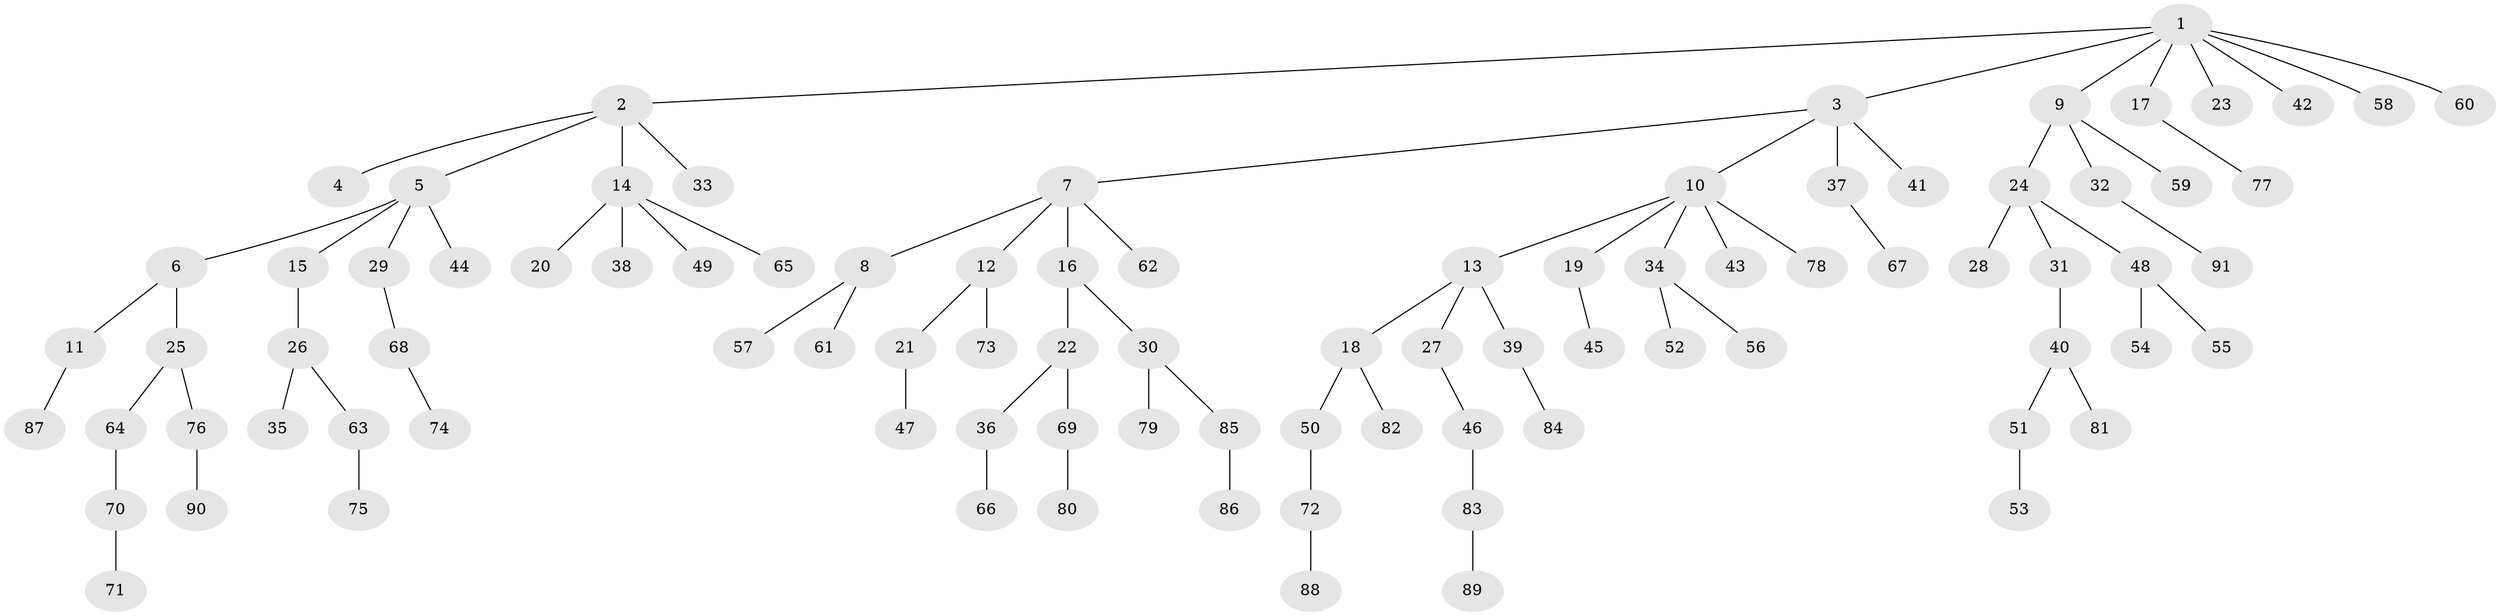 // coarse degree distribution, {15: 0.022222222222222223, 5: 0.022222222222222223, 1: 0.7111111111111111, 6: 0.06666666666666667, 2: 0.13333333333333333, 3: 0.044444444444444446}
// Generated by graph-tools (version 1.1) at 2025/19/03/04/25 18:19:24]
// undirected, 91 vertices, 90 edges
graph export_dot {
graph [start="1"]
  node [color=gray90,style=filled];
  1;
  2;
  3;
  4;
  5;
  6;
  7;
  8;
  9;
  10;
  11;
  12;
  13;
  14;
  15;
  16;
  17;
  18;
  19;
  20;
  21;
  22;
  23;
  24;
  25;
  26;
  27;
  28;
  29;
  30;
  31;
  32;
  33;
  34;
  35;
  36;
  37;
  38;
  39;
  40;
  41;
  42;
  43;
  44;
  45;
  46;
  47;
  48;
  49;
  50;
  51;
  52;
  53;
  54;
  55;
  56;
  57;
  58;
  59;
  60;
  61;
  62;
  63;
  64;
  65;
  66;
  67;
  68;
  69;
  70;
  71;
  72;
  73;
  74;
  75;
  76;
  77;
  78;
  79;
  80;
  81;
  82;
  83;
  84;
  85;
  86;
  87;
  88;
  89;
  90;
  91;
  1 -- 2;
  1 -- 3;
  1 -- 9;
  1 -- 17;
  1 -- 23;
  1 -- 42;
  1 -- 58;
  1 -- 60;
  2 -- 4;
  2 -- 5;
  2 -- 14;
  2 -- 33;
  3 -- 7;
  3 -- 10;
  3 -- 37;
  3 -- 41;
  5 -- 6;
  5 -- 15;
  5 -- 29;
  5 -- 44;
  6 -- 11;
  6 -- 25;
  7 -- 8;
  7 -- 12;
  7 -- 16;
  7 -- 62;
  8 -- 57;
  8 -- 61;
  9 -- 24;
  9 -- 32;
  9 -- 59;
  10 -- 13;
  10 -- 19;
  10 -- 34;
  10 -- 43;
  10 -- 78;
  11 -- 87;
  12 -- 21;
  12 -- 73;
  13 -- 18;
  13 -- 27;
  13 -- 39;
  14 -- 20;
  14 -- 38;
  14 -- 49;
  14 -- 65;
  15 -- 26;
  16 -- 22;
  16 -- 30;
  17 -- 77;
  18 -- 50;
  18 -- 82;
  19 -- 45;
  21 -- 47;
  22 -- 36;
  22 -- 69;
  24 -- 28;
  24 -- 31;
  24 -- 48;
  25 -- 64;
  25 -- 76;
  26 -- 35;
  26 -- 63;
  27 -- 46;
  29 -- 68;
  30 -- 79;
  30 -- 85;
  31 -- 40;
  32 -- 91;
  34 -- 52;
  34 -- 56;
  36 -- 66;
  37 -- 67;
  39 -- 84;
  40 -- 51;
  40 -- 81;
  46 -- 83;
  48 -- 54;
  48 -- 55;
  50 -- 72;
  51 -- 53;
  63 -- 75;
  64 -- 70;
  68 -- 74;
  69 -- 80;
  70 -- 71;
  72 -- 88;
  76 -- 90;
  83 -- 89;
  85 -- 86;
}
